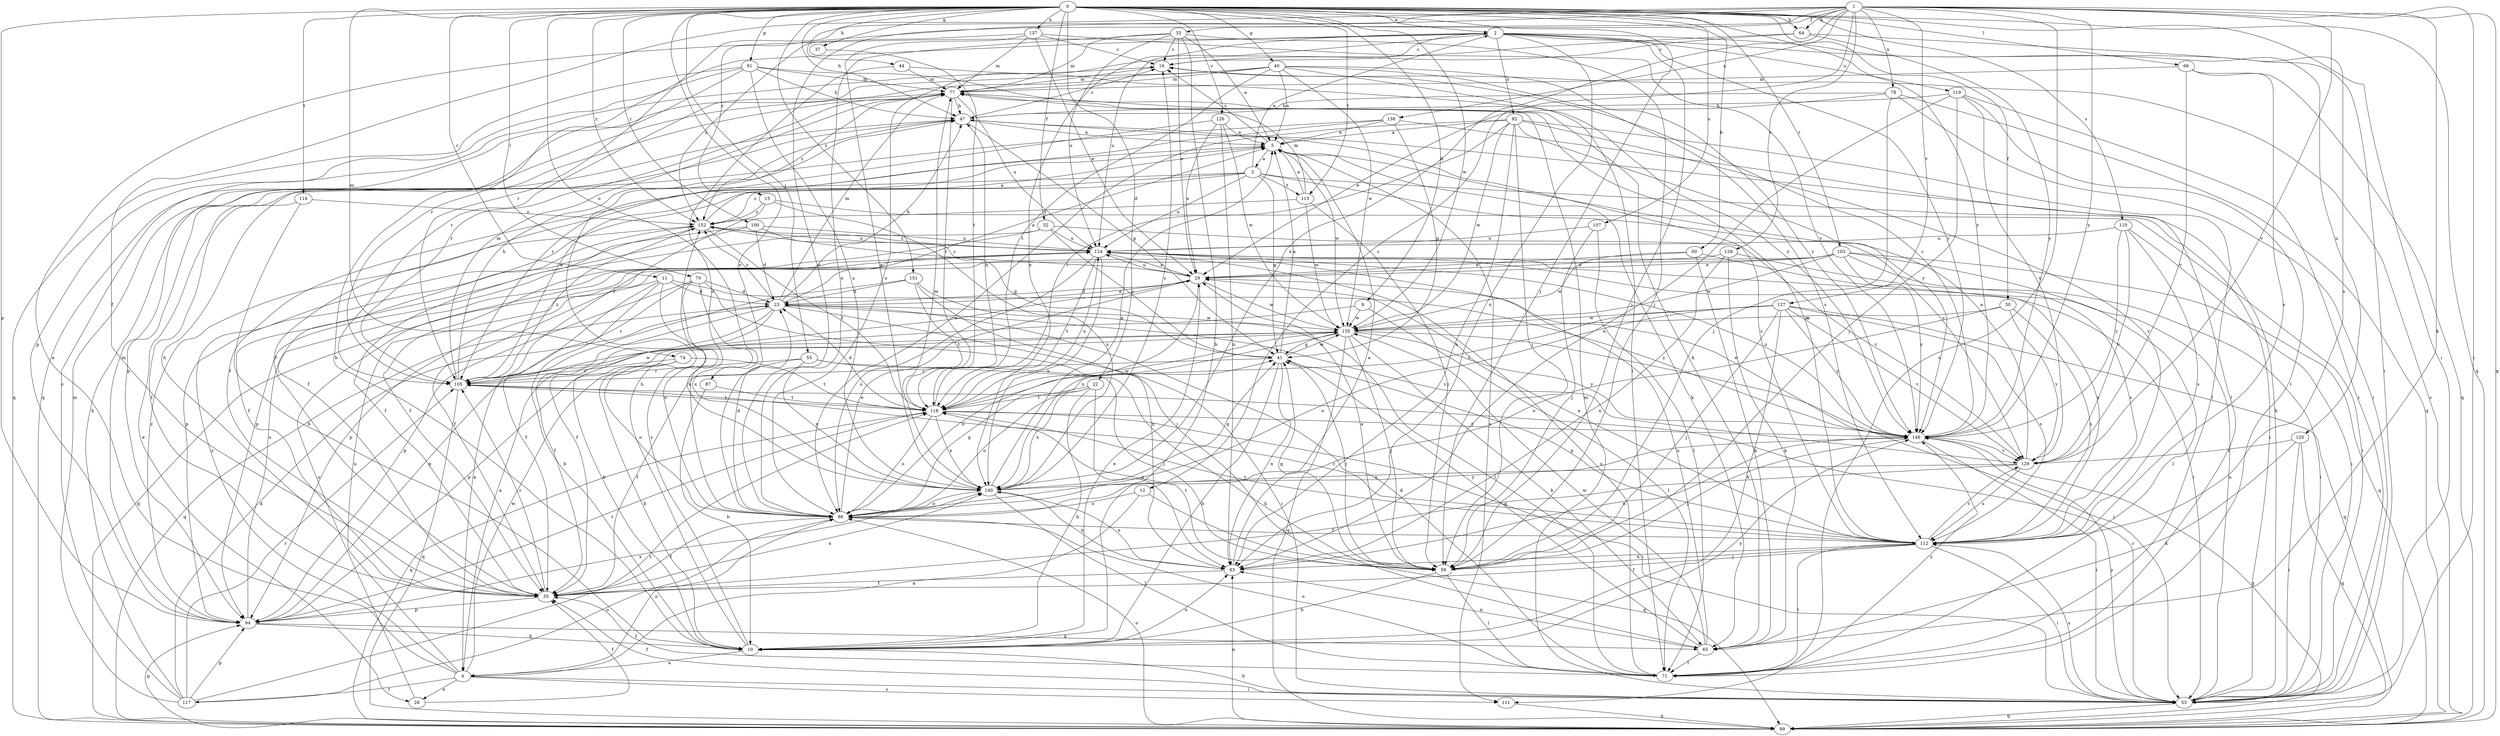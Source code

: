 strict digraph  {
0;
1;
2;
3;
4;
5;
9;
10;
11;
12;
15;
16;
22;
23;
28;
29;
30;
32;
33;
35;
37;
40;
41;
44;
47;
53;
55;
59;
60;
64;
65;
66;
70;
71;
74;
77;
78;
82;
83;
87;
88;
91;
94;
99;
100;
103;
105;
107;
110;
111;
112;
114;
115;
117;
118;
119;
120;
124;
126;
127;
128;
129;
135;
137;
138;
140;
146;
151;
152;
0 -> 2  [label=a];
0 -> 9  [label=b];
0 -> 11  [label=c];
0 -> 22  [label=d];
0 -> 30  [label=f];
0 -> 32  [label=f];
0 -> 37  [label=g];
0 -> 40  [label=g];
0 -> 44  [label=h];
0 -> 47  [label=h];
0 -> 53  [label=i];
0 -> 55  [label=j];
0 -> 59  [label=j];
0 -> 60  [label=k];
0 -> 64  [label=k];
0 -> 66  [label=l];
0 -> 70  [label=l];
0 -> 74  [label=m];
0 -> 87  [label=o];
0 -> 88  [label=o];
0 -> 91  [label=p];
0 -> 94  [label=p];
0 -> 99  [label=q];
0 -> 100  [label=r];
0 -> 103  [label=r];
0 -> 107  [label=s];
0 -> 110  [label=s];
0 -> 114  [label=t];
0 -> 115  [label=t];
0 -> 126  [label=v];
0 -> 135  [label=w];
0 -> 137  [label=x];
0 -> 146  [label=y];
0 -> 151  [label=z];
0 -> 152  [label=z];
1 -> 12  [label=c];
1 -> 15  [label=c];
1 -> 33  [label=f];
1 -> 35  [label=f];
1 -> 53  [label=i];
1 -> 64  [label=k];
1 -> 65  [label=k];
1 -> 78  [label=n];
1 -> 88  [label=o];
1 -> 99  [label=q];
1 -> 105  [label=r];
1 -> 111  [label=s];
1 -> 127  [label=v];
1 -> 128  [label=v];
1 -> 129  [label=v];
1 -> 138  [label=x];
1 -> 140  [label=x];
1 -> 146  [label=y];
2 -> 16  [label=c];
2 -> 53  [label=i];
2 -> 59  [label=j];
2 -> 82  [label=n];
2 -> 83  [label=n];
2 -> 105  [label=r];
2 -> 119  [label=u];
2 -> 120  [label=u];
2 -> 124  [label=u];
2 -> 140  [label=x];
2 -> 146  [label=y];
3 -> 2  [label=a];
3 -> 28  [label=e];
3 -> 35  [label=f];
3 -> 41  [label=g];
3 -> 53  [label=i];
3 -> 115  [label=t];
3 -> 124  [label=u];
3 -> 129  [label=v];
3 -> 152  [label=z];
4 -> 2  [label=a];
4 -> 28  [label=e];
4 -> 53  [label=i];
4 -> 88  [label=o];
4 -> 111  [label=s];
4 -> 117  [label=t];
4 -> 124  [label=u];
4 -> 135  [label=w];
4 -> 152  [label=z];
5 -> 3  [label=a];
5 -> 16  [label=c];
5 -> 35  [label=f];
5 -> 65  [label=k];
5 -> 111  [label=s];
5 -> 135  [label=w];
9 -> 4  [label=a];
9 -> 71  [label=l];
9 -> 135  [label=w];
10 -> 4  [label=a];
10 -> 29  [label=e];
10 -> 47  [label=h];
10 -> 83  [label=n];
10 -> 146  [label=y];
10 -> 152  [label=z];
11 -> 4  [label=a];
11 -> 10  [label=b];
11 -> 23  [label=d];
11 -> 99  [label=q];
11 -> 140  [label=x];
11 -> 146  [label=y];
12 -> 4  [label=a];
12 -> 88  [label=o];
12 -> 99  [label=q];
15 -> 53  [label=i];
15 -> 105  [label=r];
15 -> 140  [label=x];
15 -> 152  [label=z];
16 -> 77  [label=m];
22 -> 10  [label=b];
22 -> 83  [label=n];
22 -> 88  [label=o];
22 -> 118  [label=t];
22 -> 140  [label=x];
23 -> 5  [label=a];
23 -> 10  [label=b];
23 -> 29  [label=e];
23 -> 35  [label=f];
23 -> 47  [label=h];
23 -> 53  [label=i];
23 -> 77  [label=m];
23 -> 94  [label=p];
23 -> 99  [label=q];
23 -> 129  [label=v];
23 -> 135  [label=w];
23 -> 152  [label=z];
28 -> 35  [label=f];
28 -> 124  [label=u];
29 -> 23  [label=d];
29 -> 35  [label=f];
29 -> 124  [label=u];
29 -> 135  [label=w];
29 -> 140  [label=x];
29 -> 152  [label=z];
30 -> 88  [label=o];
30 -> 112  [label=s];
30 -> 129  [label=v];
30 -> 135  [label=w];
32 -> 35  [label=f];
32 -> 41  [label=g];
32 -> 94  [label=p];
32 -> 124  [label=u];
32 -> 129  [label=v];
33 -> 5  [label=a];
33 -> 10  [label=b];
33 -> 16  [label=c];
33 -> 29  [label=e];
33 -> 59  [label=j];
33 -> 77  [label=m];
33 -> 88  [label=o];
33 -> 124  [label=u];
35 -> 47  [label=h];
35 -> 94  [label=p];
35 -> 105  [label=r];
35 -> 140  [label=x];
37 -> 118  [label=t];
40 -> 5  [label=a];
40 -> 71  [label=l];
40 -> 77  [label=m];
40 -> 99  [label=q];
40 -> 105  [label=r];
40 -> 112  [label=s];
40 -> 118  [label=t];
40 -> 135  [label=w];
40 -> 146  [label=y];
41 -> 5  [label=a];
41 -> 10  [label=b];
41 -> 59  [label=j];
41 -> 83  [label=n];
41 -> 105  [label=r];
41 -> 135  [label=w];
44 -> 77  [label=m];
44 -> 88  [label=o];
44 -> 146  [label=y];
47 -> 5  [label=a];
47 -> 16  [label=c];
47 -> 41  [label=g];
47 -> 112  [label=s];
53 -> 10  [label=b];
53 -> 35  [label=f];
53 -> 47  [label=h];
53 -> 77  [label=m];
53 -> 99  [label=q];
53 -> 105  [label=r];
53 -> 112  [label=s];
53 -> 124  [label=u];
53 -> 146  [label=y];
55 -> 35  [label=f];
55 -> 59  [label=j];
55 -> 65  [label=k];
55 -> 105  [label=r];
55 -> 140  [label=x];
59 -> 10  [label=b];
59 -> 29  [label=e];
59 -> 41  [label=g];
59 -> 71  [label=l];
59 -> 118  [label=t];
60 -> 29  [label=e];
60 -> 65  [label=k];
60 -> 112  [label=s];
60 -> 135  [label=w];
64 -> 16  [label=c];
64 -> 88  [label=o];
64 -> 112  [label=s];
64 -> 146  [label=y];
65 -> 41  [label=g];
65 -> 71  [label=l];
65 -> 83  [label=n];
65 -> 124  [label=u];
65 -> 135  [label=w];
66 -> 77  [label=m];
66 -> 99  [label=q];
66 -> 112  [label=s];
66 -> 129  [label=v];
70 -> 23  [label=d];
70 -> 59  [label=j];
70 -> 88  [label=o];
70 -> 94  [label=p];
70 -> 105  [label=r];
70 -> 140  [label=x];
71 -> 23  [label=d];
71 -> 35  [label=f];
71 -> 88  [label=o];
71 -> 124  [label=u];
71 -> 146  [label=y];
74 -> 10  [label=b];
74 -> 88  [label=o];
74 -> 105  [label=r];
74 -> 118  [label=t];
77 -> 47  [label=h];
77 -> 105  [label=r];
77 -> 118  [label=t];
77 -> 124  [label=u];
77 -> 152  [label=z];
78 -> 29  [label=e];
78 -> 47  [label=h];
78 -> 53  [label=i];
78 -> 59  [label=j];
78 -> 99  [label=q];
82 -> 5  [label=a];
82 -> 59  [label=j];
82 -> 71  [label=l];
82 -> 83  [label=n];
82 -> 88  [label=o];
82 -> 112  [label=s];
82 -> 118  [label=t];
82 -> 135  [label=w];
82 -> 146  [label=y];
83 -> 5  [label=a];
83 -> 35  [label=f];
83 -> 140  [label=x];
87 -> 10  [label=b];
87 -> 118  [label=t];
88 -> 23  [label=d];
88 -> 29  [label=e];
88 -> 35  [label=f];
88 -> 41  [label=g];
88 -> 112  [label=s];
88 -> 146  [label=y];
91 -> 10  [label=b];
91 -> 47  [label=h];
91 -> 65  [label=k];
91 -> 77  [label=m];
91 -> 94  [label=p];
91 -> 99  [label=q];
91 -> 140  [label=x];
94 -> 10  [label=b];
94 -> 65  [label=k];
94 -> 77  [label=m];
94 -> 118  [label=t];
94 -> 124  [label=u];
94 -> 140  [label=x];
94 -> 152  [label=z];
99 -> 16  [label=c];
99 -> 83  [label=n];
99 -> 88  [label=o];
99 -> 94  [label=p];
100 -> 23  [label=d];
100 -> 35  [label=f];
100 -> 41  [label=g];
100 -> 94  [label=p];
100 -> 124  [label=u];
103 -> 29  [label=e];
103 -> 35  [label=f];
103 -> 71  [label=l];
103 -> 94  [label=p];
103 -> 99  [label=q];
103 -> 112  [label=s];
103 -> 135  [label=w];
103 -> 146  [label=y];
105 -> 5  [label=a];
105 -> 47  [label=h];
105 -> 77  [label=m];
105 -> 99  [label=q];
105 -> 118  [label=t];
105 -> 135  [label=w];
105 -> 152  [label=z];
107 -> 59  [label=j];
107 -> 71  [label=l];
107 -> 124  [label=u];
110 -> 53  [label=i];
110 -> 112  [label=s];
110 -> 124  [label=u];
110 -> 129  [label=v];
110 -> 146  [label=y];
111 -> 99  [label=q];
112 -> 29  [label=e];
112 -> 35  [label=f];
112 -> 41  [label=g];
112 -> 53  [label=i];
112 -> 59  [label=j];
112 -> 71  [label=l];
112 -> 77  [label=m];
112 -> 83  [label=n];
112 -> 105  [label=r];
112 -> 118  [label=t];
112 -> 129  [label=v];
114 -> 10  [label=b];
114 -> 35  [label=f];
114 -> 152  [label=z];
115 -> 5  [label=a];
115 -> 59  [label=j];
115 -> 77  [label=m];
115 -> 135  [label=w];
115 -> 152  [label=z];
117 -> 16  [label=c];
117 -> 23  [label=d];
117 -> 47  [label=h];
117 -> 77  [label=m];
117 -> 88  [label=o];
117 -> 94  [label=p];
117 -> 105  [label=r];
117 -> 118  [label=t];
118 -> 23  [label=d];
118 -> 47  [label=h];
118 -> 53  [label=i];
118 -> 88  [label=o];
118 -> 99  [label=q];
118 -> 124  [label=u];
118 -> 135  [label=w];
118 -> 140  [label=x];
118 -> 146  [label=y];
119 -> 47  [label=h];
119 -> 53  [label=i];
119 -> 59  [label=j];
119 -> 71  [label=l];
119 -> 83  [label=n];
119 -> 129  [label=v];
120 -> 53  [label=i];
120 -> 65  [label=k];
120 -> 99  [label=q];
120 -> 129  [label=v];
124 -> 29  [label=e];
124 -> 53  [label=i];
124 -> 88  [label=o];
124 -> 118  [label=t];
124 -> 140  [label=x];
124 -> 152  [label=z];
126 -> 5  [label=a];
126 -> 29  [label=e];
126 -> 83  [label=n];
126 -> 105  [label=r];
126 -> 135  [label=w];
127 -> 10  [label=b];
127 -> 59  [label=j];
127 -> 88  [label=o];
127 -> 99  [label=q];
127 -> 112  [label=s];
127 -> 118  [label=t];
127 -> 129  [label=v];
127 -> 135  [label=w];
127 -> 146  [label=y];
128 -> 29  [label=e];
128 -> 53  [label=i];
128 -> 65  [label=k];
128 -> 83  [label=n];
129 -> 5  [label=a];
129 -> 35  [label=f];
129 -> 112  [label=s];
129 -> 140  [label=x];
135 -> 41  [label=g];
135 -> 53  [label=i];
135 -> 59  [label=j];
135 -> 65  [label=k];
135 -> 88  [label=o];
135 -> 94  [label=p];
135 -> 99  [label=q];
135 -> 146  [label=y];
137 -> 16  [label=c];
137 -> 29  [label=e];
137 -> 77  [label=m];
137 -> 140  [label=x];
137 -> 146  [label=y];
137 -> 152  [label=z];
138 -> 5  [label=a];
138 -> 35  [label=f];
138 -> 41  [label=g];
138 -> 71  [label=l];
138 -> 94  [label=p];
140 -> 5  [label=a];
140 -> 16  [label=c];
140 -> 41  [label=g];
140 -> 71  [label=l];
140 -> 77  [label=m];
140 -> 83  [label=n];
140 -> 88  [label=o];
146 -> 16  [label=c];
146 -> 29  [label=e];
146 -> 53  [label=i];
146 -> 59  [label=j];
146 -> 83  [label=n];
146 -> 99  [label=q];
146 -> 124  [label=u];
146 -> 129  [label=v];
151 -> 23  [label=d];
151 -> 35  [label=f];
151 -> 71  [label=l];
151 -> 83  [label=n];
151 -> 118  [label=t];
152 -> 5  [label=a];
152 -> 35  [label=f];
152 -> 118  [label=t];
152 -> 124  [label=u];
}
